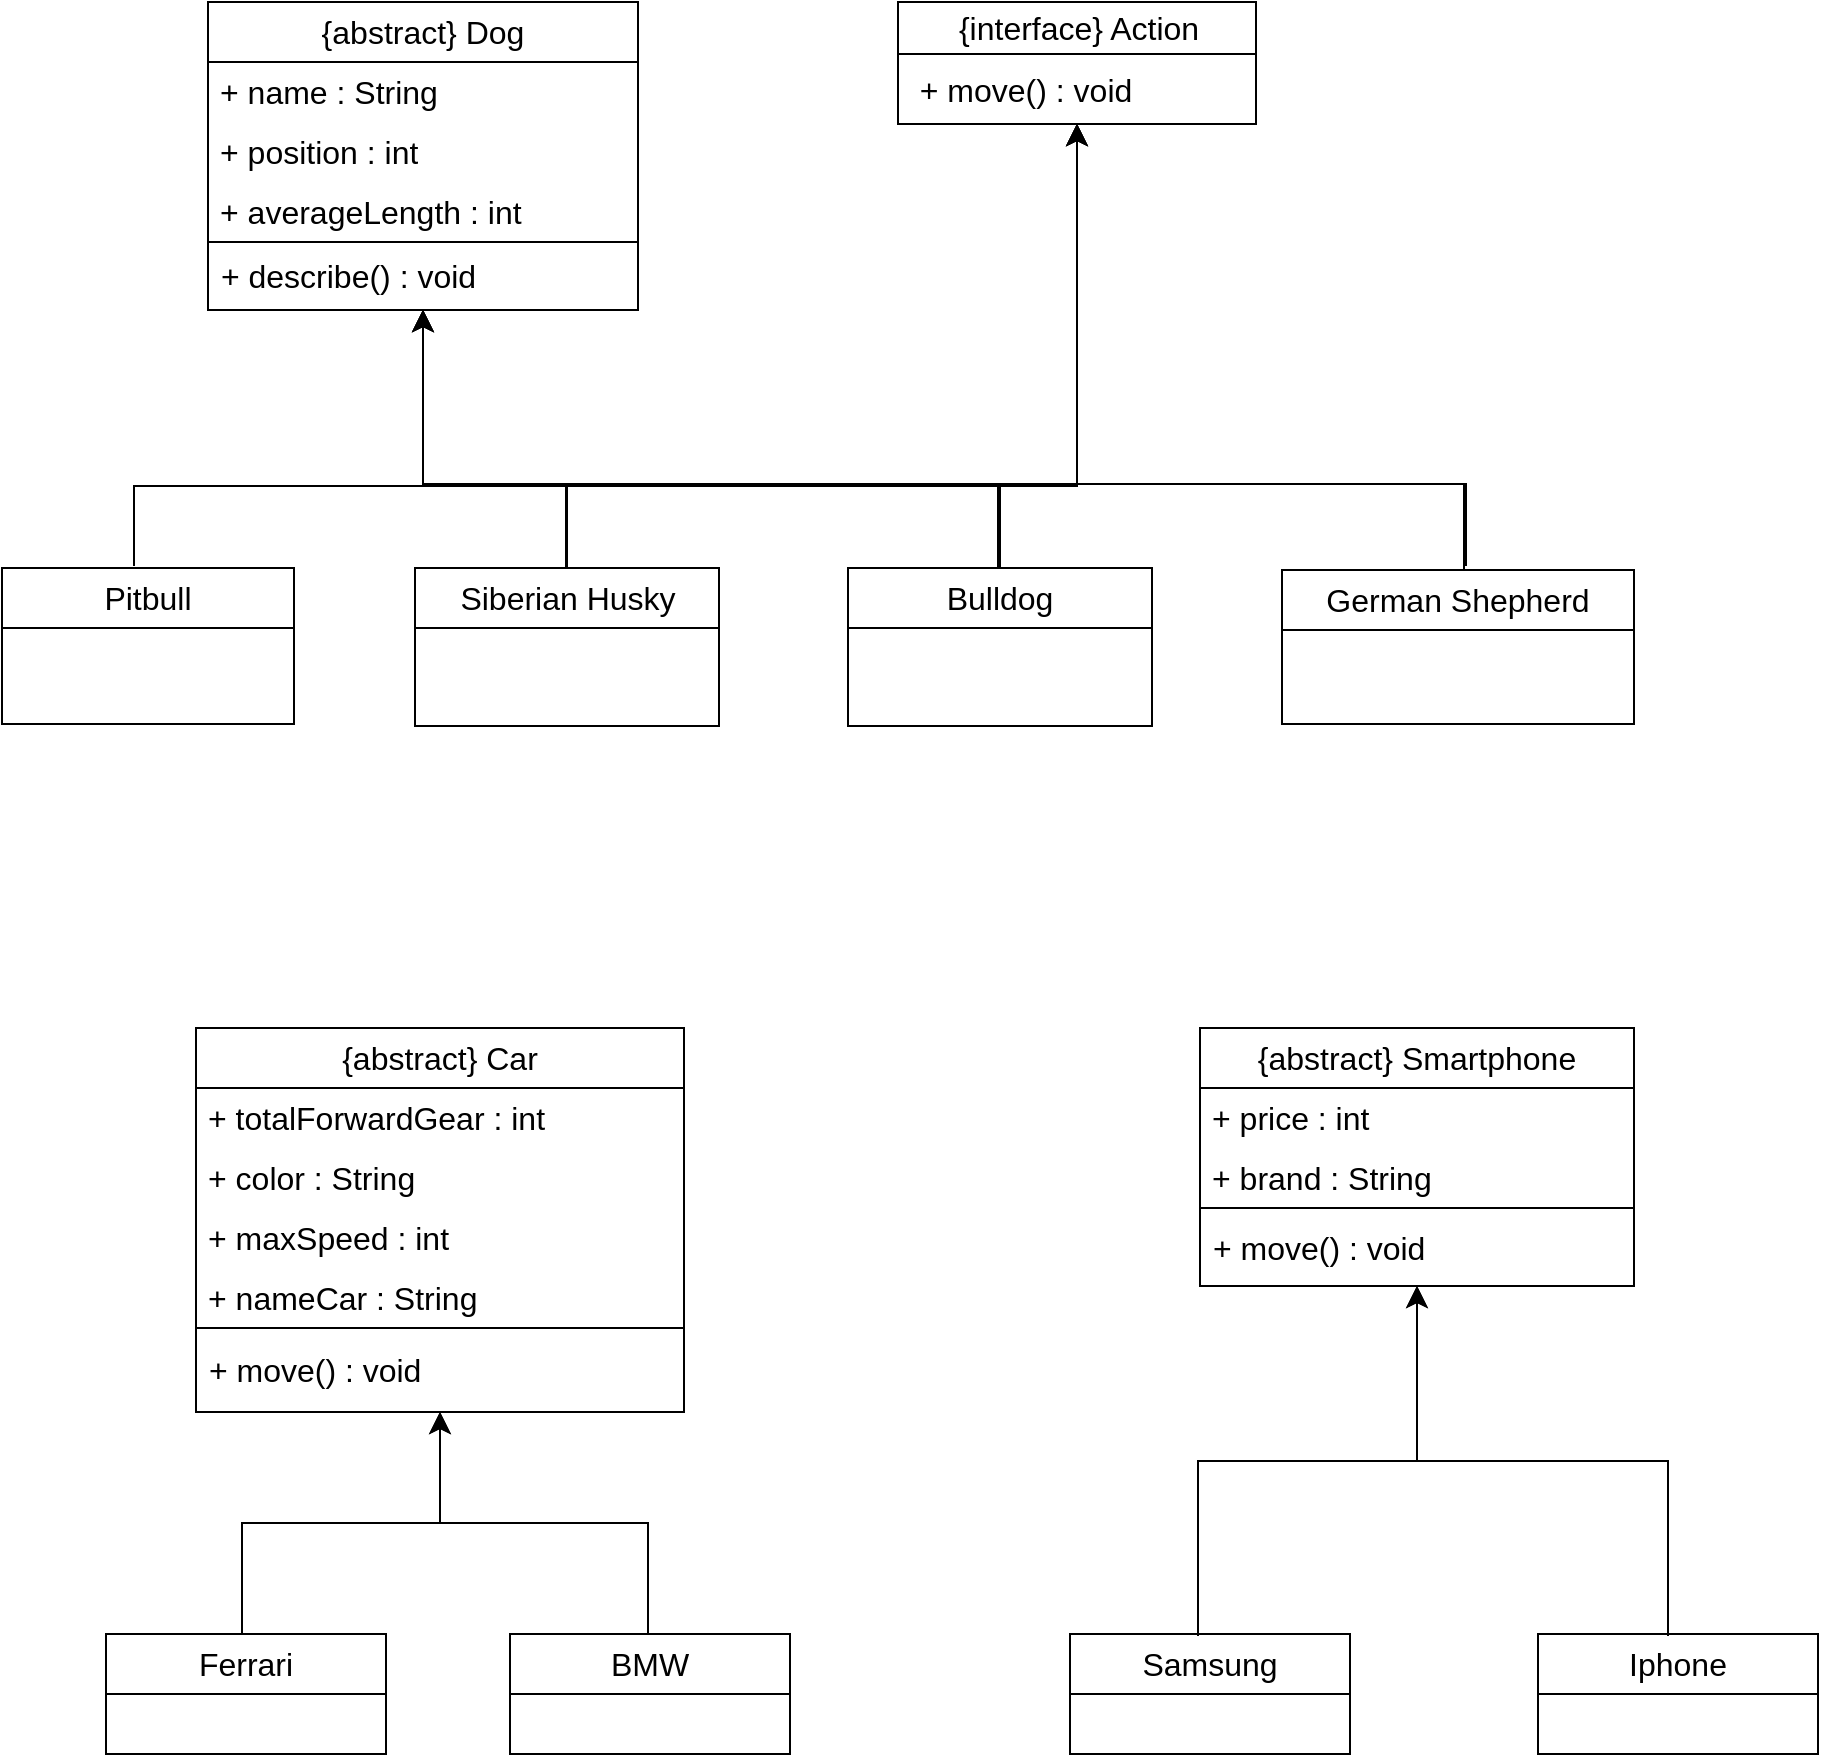 <mxfile version="21.2.3" type="device">
  <diagram name="Halaman-1" id="hdhd2-XFXEPui8kANn3u">
    <mxGraphModel dx="2015" dy="1232" grid="1" gridSize="10" guides="1" tooltips="1" connect="1" arrows="1" fold="1" page="0" pageScale="1" pageWidth="827" pageHeight="1169" background="none" math="0" shadow="0">
      <root>
        <mxCell id="0" />
        <mxCell id="1" parent="0" />
        <mxCell id="k7nBBv1MeW0qWi0kyBfL-1" value="{abstract} Dog" style="swimlane;fontStyle=0;childLayout=stackLayout;horizontal=1;startSize=30;horizontalStack=0;resizeParent=1;resizeParentMax=0;resizeLast=0;collapsible=1;marginBottom=0;whiteSpace=wrap;html=1;fontSize=16;" parent="1" vertex="1">
          <mxGeometry x="-212" y="-369" width="215" height="154" as="geometry" />
        </mxCell>
        <mxCell id="k7nBBv1MeW0qWi0kyBfL-2" value="+ name : String" style="text;strokeColor=none;fillColor=none;align=left;verticalAlign=middle;spacingLeft=4;spacingRight=4;overflow=hidden;points=[[0,0.5],[1,0.5]];portConstraint=eastwest;rotatable=0;whiteSpace=wrap;html=1;fontSize=16;" parent="k7nBBv1MeW0qWi0kyBfL-1" vertex="1">
          <mxGeometry y="30" width="215" height="30" as="geometry" />
        </mxCell>
        <mxCell id="k7nBBv1MeW0qWi0kyBfL-3" value="+ position : int" style="text;strokeColor=none;fillColor=none;align=left;verticalAlign=middle;spacingLeft=4;spacingRight=4;overflow=hidden;points=[[0,0.5],[1,0.5]];portConstraint=eastwest;rotatable=0;whiteSpace=wrap;html=1;fontSize=16;" parent="k7nBBv1MeW0qWi0kyBfL-1" vertex="1">
          <mxGeometry y="60" width="215" height="30" as="geometry" />
        </mxCell>
        <mxCell id="k7nBBv1MeW0qWi0kyBfL-4" value="+ averageLength : int" style="text;strokeColor=none;fillColor=none;align=left;verticalAlign=middle;spacingLeft=4;spacingRight=4;overflow=hidden;points=[[0,0.5],[1,0.5]];portConstraint=eastwest;rotatable=0;whiteSpace=wrap;html=1;fontSize=16;" parent="k7nBBv1MeW0qWi0kyBfL-1" vertex="1">
          <mxGeometry y="90" width="215" height="30" as="geometry" />
        </mxCell>
        <mxCell id="k7nBBv1MeW0qWi0kyBfL-14" value="&amp;nbsp;+ describe() : void" style="rounded=0;whiteSpace=wrap;html=1;fontSize=16;align=left;" parent="k7nBBv1MeW0qWi0kyBfL-1" vertex="1">
          <mxGeometry y="120" width="215" height="34" as="geometry" />
        </mxCell>
        <mxCell id="k7nBBv1MeW0qWi0kyBfL-10" value="{interface} Action" style="swimlane;fontStyle=0;childLayout=stackLayout;horizontal=1;startSize=26;fillColor=none;horizontalStack=0;resizeParent=1;resizeParentMax=0;resizeLast=0;collapsible=1;marginBottom=0;html=1;fontSize=16;" parent="1" vertex="1">
          <mxGeometry x="133" y="-369" width="179" height="61" as="geometry" />
        </mxCell>
        <mxCell id="k7nBBv1MeW0qWi0kyBfL-20" value="&amp;nbsp;&amp;nbsp;+ move() : void" style="rounded=0;whiteSpace=wrap;html=1;fontSize=16;align=left;" parent="k7nBBv1MeW0qWi0kyBfL-10" vertex="1">
          <mxGeometry y="26" width="179" height="35" as="geometry" />
        </mxCell>
        <mxCell id="k7nBBv1MeW0qWi0kyBfL-15" value="Pitbull" style="swimlane;fontStyle=0;childLayout=stackLayout;horizontal=1;startSize=30;horizontalStack=0;resizeParent=1;resizeParentMax=0;resizeLast=0;collapsible=1;marginBottom=0;whiteSpace=wrap;html=1;fontSize=16;" parent="1" vertex="1">
          <mxGeometry x="-315" y="-86" width="146" height="78" as="geometry" />
        </mxCell>
        <mxCell id="k7nBBv1MeW0qWi0kyBfL-22" value="Siberian Husky" style="swimlane;fontStyle=0;childLayout=stackLayout;horizontal=1;startSize=30;horizontalStack=0;resizeParent=1;resizeParentMax=0;resizeLast=0;collapsible=1;marginBottom=0;whiteSpace=wrap;html=1;fontSize=16;" parent="1" vertex="1">
          <mxGeometry x="-108.5" y="-86" width="152" height="79" as="geometry" />
        </mxCell>
        <mxCell id="k7nBBv1MeW0qWi0kyBfL-26" value="Bulldog" style="swimlane;fontStyle=0;childLayout=stackLayout;horizontal=1;startSize=30;horizontalStack=0;resizeParent=1;resizeParentMax=0;resizeLast=0;collapsible=1;marginBottom=0;whiteSpace=wrap;html=1;fontSize=16;" parent="1" vertex="1">
          <mxGeometry x="108" y="-86" width="152" height="79" as="geometry" />
        </mxCell>
        <mxCell id="k7nBBv1MeW0qWi0kyBfL-27" value="German Shepherd" style="swimlane;fontStyle=0;childLayout=stackLayout;horizontal=1;startSize=30;horizontalStack=0;resizeParent=1;resizeParentMax=0;resizeLast=0;collapsible=1;marginBottom=0;whiteSpace=wrap;html=1;fontSize=16;" parent="1" vertex="1">
          <mxGeometry x="325" y="-85" width="176" height="77" as="geometry" />
        </mxCell>
        <mxCell id="k7nBBv1MeW0qWi0kyBfL-45" value="" style="edgeStyle=elbowEdgeStyle;elbow=vertical;endArrow=classic;html=1;curved=0;rounded=0;endSize=8;startSize=8;fontSize=12;entryX=0.5;entryY=1;entryDx=0;entryDy=0;" parent="1" target="k7nBBv1MeW0qWi0kyBfL-14" edge="1">
          <mxGeometry width="50" height="50" relative="1" as="geometry">
            <mxPoint x="-249" y="-87" as="sourcePoint" />
            <mxPoint x="-199" y="-137" as="targetPoint" />
            <Array as="points">
              <mxPoint x="-191" y="-127" />
            </Array>
          </mxGeometry>
        </mxCell>
        <mxCell id="k7nBBv1MeW0qWi0kyBfL-47" value="" style="edgeStyle=elbowEdgeStyle;elbow=vertical;endArrow=classic;html=1;curved=0;rounded=0;endSize=8;startSize=8;fontSize=12;exitX=0.5;exitY=0;exitDx=0;exitDy=0;entryX=0.5;entryY=1;entryDx=0;entryDy=0;" parent="1" source="k7nBBv1MeW0qWi0kyBfL-22" target="k7nBBv1MeW0qWi0kyBfL-1" edge="1">
          <mxGeometry width="50" height="50" relative="1" as="geometry">
            <mxPoint x="-38" y="-103" as="sourcePoint" />
            <mxPoint x="12" y="-153" as="targetPoint" />
            <Array as="points">
              <mxPoint x="-23" y="-127" />
              <mxPoint x="-63" y="-127" />
            </Array>
          </mxGeometry>
        </mxCell>
        <mxCell id="k7nBBv1MeW0qWi0kyBfL-50" value="" style="edgeStyle=elbowEdgeStyle;elbow=vertical;endArrow=classic;html=1;curved=0;rounded=0;endSize=8;startSize=8;fontSize=12;exitX=0.5;exitY=0;exitDx=0;exitDy=0;entryX=0.5;entryY=1;entryDx=0;entryDy=0;" parent="1" source="k7nBBv1MeW0qWi0kyBfL-26" target="k7nBBv1MeW0qWi0kyBfL-1" edge="1">
          <mxGeometry width="50" height="50" relative="1" as="geometry">
            <mxPoint x="188" y="-88" as="sourcePoint" />
            <mxPoint x="238" y="-138" as="targetPoint" />
            <Array as="points">
              <mxPoint x="-71" y="-128" />
              <mxPoint x="-49" y="-128" />
              <mxPoint x="42" y="-128" />
            </Array>
          </mxGeometry>
        </mxCell>
        <mxCell id="k7nBBv1MeW0qWi0kyBfL-51" value="" style="edgeStyle=elbowEdgeStyle;elbow=vertical;endArrow=classic;html=1;curved=0;rounded=0;endSize=8;startSize=8;fontSize=12;entryX=0.5;entryY=1;entryDx=0;entryDy=0;" parent="1" target="k7nBBv1MeW0qWi0kyBfL-14" edge="1">
          <mxGeometry width="50" height="50" relative="1" as="geometry">
            <mxPoint x="417" y="-87" as="sourcePoint" />
            <mxPoint x="-82" y="-198" as="targetPoint" />
            <Array as="points">
              <mxPoint x="162" y="-128" />
            </Array>
          </mxGeometry>
        </mxCell>
        <mxCell id="k7nBBv1MeW0qWi0kyBfL-52" value="" style="edgeStyle=elbowEdgeStyle;elbow=vertical;endArrow=classic;html=1;curved=0;rounded=0;endSize=8;startSize=8;fontSize=12;entryX=0.5;entryY=1;entryDx=0;entryDy=0;" parent="1" target="k7nBBv1MeW0qWi0kyBfL-10" edge="1">
          <mxGeometry width="50" height="50" relative="1" as="geometry">
            <mxPoint x="-249" y="-87" as="sourcePoint" />
            <mxPoint x="138" y="-278" as="targetPoint" />
            <Array as="points">
              <mxPoint x="17" y="-127" />
            </Array>
          </mxGeometry>
        </mxCell>
        <mxCell id="k7nBBv1MeW0qWi0kyBfL-53" value="" style="edgeStyle=elbowEdgeStyle;elbow=vertical;endArrow=classic;html=1;curved=0;rounded=0;endSize=8;startSize=8;fontSize=12;entryX=0.5;entryY=1;entryDx=0;entryDy=0;" parent="1" target="k7nBBv1MeW0qWi0kyBfL-20" edge="1">
          <mxGeometry width="50" height="50" relative="1" as="geometry">
            <mxPoint x="-33" y="-86" as="sourcePoint" />
            <mxPoint x="17" y="-136" as="targetPoint" />
            <Array as="points">
              <mxPoint x="97" y="-128" />
            </Array>
          </mxGeometry>
        </mxCell>
        <mxCell id="k7nBBv1MeW0qWi0kyBfL-54" value="" style="edgeStyle=elbowEdgeStyle;elbow=vertical;endArrow=classic;html=1;curved=0;rounded=0;endSize=8;startSize=8;fontSize=12;entryX=0.5;entryY=1;entryDx=0;entryDy=0;" parent="1" target="k7nBBv1MeW0qWi0kyBfL-10" edge="1">
          <mxGeometry width="50" height="50" relative="1" as="geometry">
            <mxPoint x="183" y="-86" as="sourcePoint" />
            <mxPoint x="233" y="-136" as="targetPoint" />
            <Array as="points">
              <mxPoint x="223" y="-127" />
            </Array>
          </mxGeometry>
        </mxCell>
        <mxCell id="k7nBBv1MeW0qWi0kyBfL-55" value="" style="edgeStyle=elbowEdgeStyle;elbow=vertical;endArrow=classic;html=1;curved=0;rounded=0;endSize=8;startSize=8;fontSize=12;entryX=0.5;entryY=1;entryDx=0;entryDy=0;" parent="1" target="k7nBBv1MeW0qWi0kyBfL-10" edge="1">
          <mxGeometry width="50" height="50" relative="1" as="geometry">
            <mxPoint x="416" y="-85" as="sourcePoint" />
            <mxPoint x="466" y="-135" as="targetPoint" />
            <Array as="points">
              <mxPoint x="325" y="-128" />
            </Array>
          </mxGeometry>
        </mxCell>
        <mxCell id="k7nBBv1MeW0qWi0kyBfL-56" value="{abstract} Car" style="swimlane;fontStyle=0;childLayout=stackLayout;horizontal=1;startSize=30;horizontalStack=0;resizeParent=1;resizeParentMax=0;resizeLast=0;collapsible=1;marginBottom=0;whiteSpace=wrap;html=1;fontSize=16;" parent="1" vertex="1">
          <mxGeometry x="-218" y="144" width="244" height="192" as="geometry" />
        </mxCell>
        <mxCell id="k7nBBv1MeW0qWi0kyBfL-57" value="+ totalForwardGear : int" style="text;strokeColor=none;fillColor=none;align=left;verticalAlign=middle;spacingLeft=4;spacingRight=4;overflow=hidden;points=[[0,0.5],[1,0.5]];portConstraint=eastwest;rotatable=0;whiteSpace=wrap;html=1;fontSize=16;" parent="k7nBBv1MeW0qWi0kyBfL-56" vertex="1">
          <mxGeometry y="30" width="244" height="30" as="geometry" />
        </mxCell>
        <mxCell id="k7nBBv1MeW0qWi0kyBfL-58" value="+ color : String" style="text;strokeColor=none;fillColor=none;align=left;verticalAlign=middle;spacingLeft=4;spacingRight=4;overflow=hidden;points=[[0,0.5],[1,0.5]];portConstraint=eastwest;rotatable=0;whiteSpace=wrap;html=1;fontSize=16;" parent="k7nBBv1MeW0qWi0kyBfL-56" vertex="1">
          <mxGeometry y="60" width="244" height="30" as="geometry" />
        </mxCell>
        <mxCell id="k7nBBv1MeW0qWi0kyBfL-59" value="+ maxSpeed : int" style="text;strokeColor=none;fillColor=none;align=left;verticalAlign=middle;spacingLeft=4;spacingRight=4;overflow=hidden;points=[[0,0.5],[1,0.5]];portConstraint=eastwest;rotatable=0;whiteSpace=wrap;html=1;fontSize=16;" parent="k7nBBv1MeW0qWi0kyBfL-56" vertex="1">
          <mxGeometry y="90" width="244" height="30" as="geometry" />
        </mxCell>
        <mxCell id="k7nBBv1MeW0qWi0kyBfL-60" value="+ nameCar : String" style="text;strokeColor=none;fillColor=none;align=left;verticalAlign=middle;spacingLeft=4;spacingRight=4;overflow=hidden;points=[[0,0.5],[1,0.5]];portConstraint=eastwest;rotatable=0;whiteSpace=wrap;html=1;fontSize=16;" parent="k7nBBv1MeW0qWi0kyBfL-56" vertex="1">
          <mxGeometry y="120" width="244" height="30" as="geometry" />
        </mxCell>
        <mxCell id="k7nBBv1MeW0qWi0kyBfL-62" value="&amp;nbsp;+ move() : void" style="rounded=0;whiteSpace=wrap;html=1;fontSize=16;align=left;" parent="k7nBBv1MeW0qWi0kyBfL-56" vertex="1">
          <mxGeometry y="150" width="244" height="42" as="geometry" />
        </mxCell>
        <mxCell id="k7nBBv1MeW0qWi0kyBfL-64" value="{abstract} Smartphone" style="swimlane;fontStyle=0;childLayout=stackLayout;horizontal=1;startSize=30;horizontalStack=0;resizeParent=1;resizeParentMax=0;resizeLast=0;collapsible=1;marginBottom=0;whiteSpace=wrap;html=1;fontSize=16;" parent="1" vertex="1">
          <mxGeometry x="284" y="144" width="217" height="129" as="geometry" />
        </mxCell>
        <mxCell id="k7nBBv1MeW0qWi0kyBfL-65" value="+ price : int" style="text;strokeColor=none;fillColor=none;align=left;verticalAlign=middle;spacingLeft=4;spacingRight=4;overflow=hidden;points=[[0,0.5],[1,0.5]];portConstraint=eastwest;rotatable=0;whiteSpace=wrap;html=1;fontSize=16;" parent="k7nBBv1MeW0qWi0kyBfL-64" vertex="1">
          <mxGeometry y="30" width="217" height="30" as="geometry" />
        </mxCell>
        <mxCell id="k7nBBv1MeW0qWi0kyBfL-66" value="+ brand : String" style="text;strokeColor=none;fillColor=none;align=left;verticalAlign=middle;spacingLeft=4;spacingRight=4;overflow=hidden;points=[[0,0.5],[1,0.5]];portConstraint=eastwest;rotatable=0;whiteSpace=wrap;html=1;fontSize=16;" parent="k7nBBv1MeW0qWi0kyBfL-64" vertex="1">
          <mxGeometry y="60" width="217" height="30" as="geometry" />
        </mxCell>
        <mxCell id="k7nBBv1MeW0qWi0kyBfL-68" value="&amp;nbsp;+ move() : void" style="rounded=0;whiteSpace=wrap;html=1;fontSize=16;align=left;" parent="k7nBBv1MeW0qWi0kyBfL-64" vertex="1">
          <mxGeometry y="90" width="217" height="39" as="geometry" />
        </mxCell>
        <mxCell id="k7nBBv1MeW0qWi0kyBfL-69" value="Ferrari" style="swimlane;fontStyle=0;childLayout=stackLayout;horizontal=1;startSize=30;horizontalStack=0;resizeParent=1;resizeParentMax=0;resizeLast=0;collapsible=1;marginBottom=0;whiteSpace=wrap;html=1;fontSize=16;" parent="1" vertex="1">
          <mxGeometry x="-263" y="447" width="140" height="60" as="geometry" />
        </mxCell>
        <mxCell id="k7nBBv1MeW0qWi0kyBfL-73" value="BMW" style="swimlane;fontStyle=0;childLayout=stackLayout;horizontal=1;startSize=30;horizontalStack=0;resizeParent=1;resizeParentMax=0;resizeLast=0;collapsible=1;marginBottom=0;whiteSpace=wrap;html=1;fontSize=16;" parent="1" vertex="1">
          <mxGeometry x="-61" y="447" width="140" height="60" as="geometry" />
        </mxCell>
        <mxCell id="k7nBBv1MeW0qWi0kyBfL-74" value="Samsung" style="swimlane;fontStyle=0;childLayout=stackLayout;horizontal=1;startSize=30;horizontalStack=0;resizeParent=1;resizeParentMax=0;resizeLast=0;collapsible=1;marginBottom=0;whiteSpace=wrap;html=1;fontSize=16;" parent="1" vertex="1">
          <mxGeometry x="219" y="447" width="140" height="60" as="geometry" />
        </mxCell>
        <mxCell id="k7nBBv1MeW0qWi0kyBfL-75" value="Iphone" style="swimlane;fontStyle=0;childLayout=stackLayout;horizontal=1;startSize=30;horizontalStack=0;resizeParent=1;resizeParentMax=0;resizeLast=0;collapsible=1;marginBottom=0;whiteSpace=wrap;html=1;fontSize=16;" parent="1" vertex="1">
          <mxGeometry x="453" y="447" width="140" height="60" as="geometry" />
        </mxCell>
        <mxCell id="k7nBBv1MeW0qWi0kyBfL-81" value="" style="edgeStyle=elbowEdgeStyle;elbow=vertical;endArrow=classic;html=1;curved=0;rounded=0;endSize=8;startSize=8;fontSize=12;entryX=0.5;entryY=1;entryDx=0;entryDy=0;" parent="1" target="k7nBBv1MeW0qWi0kyBfL-68" edge="1">
          <mxGeometry width="50" height="50" relative="1" as="geometry">
            <mxPoint x="283" y="448" as="sourcePoint" />
            <mxPoint x="333" y="398" as="targetPoint" />
          </mxGeometry>
        </mxCell>
        <mxCell id="k7nBBv1MeW0qWi0kyBfL-82" value="" style="edgeStyle=elbowEdgeStyle;elbow=vertical;endArrow=classic;html=1;curved=0;rounded=0;endSize=8;startSize=8;fontSize=12;entryX=0.5;entryY=1;entryDx=0;entryDy=0;" parent="1" target="k7nBBv1MeW0qWi0kyBfL-64" edge="1">
          <mxGeometry width="50" height="50" relative="1" as="geometry">
            <mxPoint x="518" y="448" as="sourcePoint" />
            <mxPoint x="568" y="398" as="targetPoint" />
          </mxGeometry>
        </mxCell>
        <mxCell id="k7nBBv1MeW0qWi0kyBfL-83" value="" style="edgeStyle=elbowEdgeStyle;elbow=vertical;endArrow=classic;html=1;curved=0;rounded=0;endSize=8;startSize=8;fontSize=12;entryX=0.5;entryY=1;entryDx=0;entryDy=0;" parent="1" target="k7nBBv1MeW0qWi0kyBfL-62" edge="1">
          <mxGeometry width="50" height="50" relative="1" as="geometry">
            <mxPoint x="-195" y="447" as="sourcePoint" />
            <mxPoint x="-145" y="397" as="targetPoint" />
          </mxGeometry>
        </mxCell>
        <mxCell id="k7nBBv1MeW0qWi0kyBfL-84" value="" style="edgeStyle=elbowEdgeStyle;elbow=vertical;endArrow=classic;html=1;curved=0;rounded=0;endSize=8;startSize=8;fontSize=12;entryX=0.5;entryY=1;entryDx=0;entryDy=0;" parent="1" target="k7nBBv1MeW0qWi0kyBfL-62" edge="1">
          <mxGeometry width="50" height="50" relative="1" as="geometry">
            <mxPoint x="8" y="447" as="sourcePoint" />
            <mxPoint x="58" y="397" as="targetPoint" />
          </mxGeometry>
        </mxCell>
      </root>
    </mxGraphModel>
  </diagram>
</mxfile>
